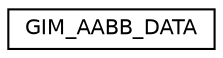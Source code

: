 digraph "Graphical Class Hierarchy"
{
  edge [fontname="Helvetica",fontsize="10",labelfontname="Helvetica",labelfontsize="10"];
  node [fontname="Helvetica",fontsize="10",shape=record];
  rankdir="LR";
  Node1 [label="GIM_AABB_DATA",height=0.2,width=0.4,color="black", fillcolor="white", style="filled",URL="$struct_g_i_m___a_a_b_b___d_a_t_a.html"];
}

